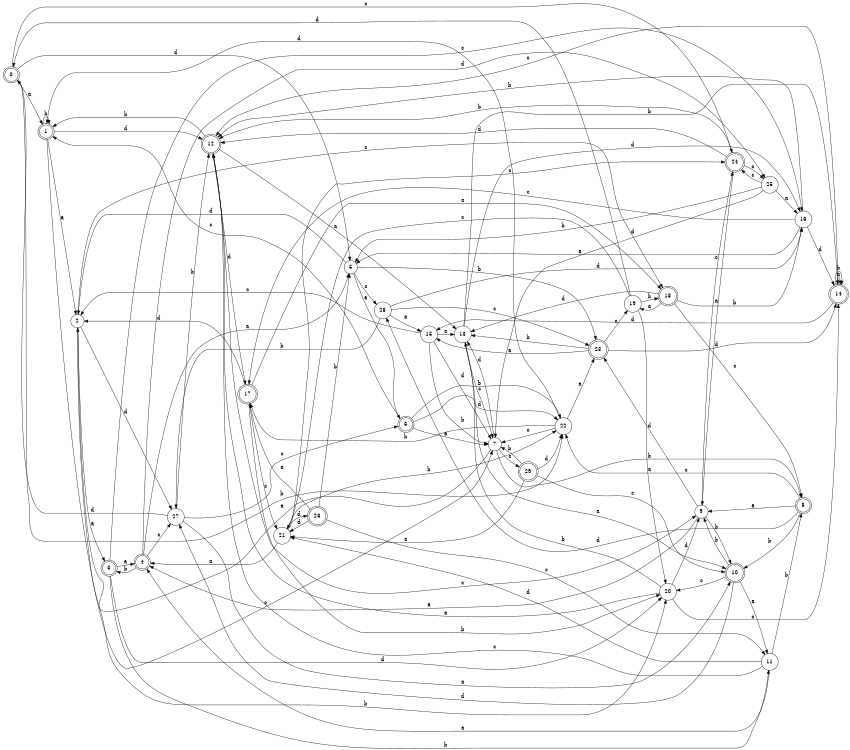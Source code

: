 digraph n24_6 {
__start0 [label="" shape="none"];

rankdir=LR;
size="8,5";

s0 [style="rounded,filled", color="black", fillcolor="white" shape="doublecircle", label="0"];
s1 [style="rounded,filled", color="black", fillcolor="white" shape="doublecircle", label="1"];
s2 [style="filled", color="black", fillcolor="white" shape="circle", label="2"];
s3 [style="rounded,filled", color="black", fillcolor="white" shape="doublecircle", label="3"];
s4 [style="rounded,filled", color="black", fillcolor="white" shape="doublecircle", label="4"];
s5 [style="filled", color="black", fillcolor="white" shape="circle", label="5"];
s6 [style="rounded,filled", color="black", fillcolor="white" shape="doublecircle", label="6"];
s7 [style="filled", color="black", fillcolor="white" shape="circle", label="7"];
s8 [style="rounded,filled", color="black", fillcolor="white" shape="doublecircle", label="8"];
s9 [style="filled", color="black", fillcolor="white" shape="circle", label="9"];
s10 [style="rounded,filled", color="black", fillcolor="white" shape="doublecircle", label="10"];
s11 [style="filled", color="black", fillcolor="white" shape="circle", label="11"];
s12 [style="rounded,filled", color="black", fillcolor="white" shape="doublecircle", label="12"];
s13 [style="filled", color="black", fillcolor="white" shape="circle", label="13"];
s14 [style="rounded,filled", color="black", fillcolor="white" shape="doublecircle", label="14"];
s15 [style="filled", color="black", fillcolor="white" shape="circle", label="15"];
s16 [style="filled", color="black", fillcolor="white" shape="circle", label="16"];
s17 [style="rounded,filled", color="black", fillcolor="white" shape="doublecircle", label="17"];
s18 [style="rounded,filled", color="black", fillcolor="white" shape="doublecircle", label="18"];
s19 [style="filled", color="black", fillcolor="white" shape="circle", label="19"];
s20 [style="filled", color="black", fillcolor="white" shape="circle", label="20"];
s21 [style="filled", color="black", fillcolor="white" shape="circle", label="21"];
s22 [style="filled", color="black", fillcolor="white" shape="circle", label="22"];
s23 [style="rounded,filled", color="black", fillcolor="white" shape="doublecircle", label="23"];
s24 [style="rounded,filled", color="black", fillcolor="white" shape="doublecircle", label="24"];
s25 [style="filled", color="black", fillcolor="white" shape="circle", label="25"];
s26 [style="rounded,filled", color="black", fillcolor="white" shape="doublecircle", label="26"];
s27 [style="filled", color="black", fillcolor="white" shape="circle", label="27"];
s28 [style="filled", color="black", fillcolor="white" shape="circle", label="28"];
s29 [style="rounded,filled", color="black", fillcolor="white" shape="doublecircle", label="29"];
s0 -> s1 [label="a"];
s0 -> s22 [label="b"];
s0 -> s24 [label="c"];
s0 -> s5 [label="d"];
s1 -> s2 [label="a"];
s1 -> s1 [label="b"];
s1 -> s7 [label="c"];
s1 -> s12 [label="d"];
s2 -> s3 [label="a"];
s2 -> s20 [label="b"];
s2 -> s18 [label="c"];
s2 -> s27 [label="d"];
s3 -> s4 [label="a"];
s3 -> s11 [label="b"];
s3 -> s16 [label="c"];
s3 -> s20 [label="d"];
s4 -> s5 [label="a"];
s4 -> s3 [label="b"];
s4 -> s27 [label="c"];
s4 -> s25 [label="d"];
s5 -> s6 [label="a"];
s5 -> s23 [label="b"];
s5 -> s28 [label="c"];
s5 -> s2 [label="d"];
s6 -> s7 [label="a"];
s6 -> s22 [label="b"];
s6 -> s1 [label="c"];
s6 -> s22 [label="d"];
s7 -> s2 [label="a"];
s7 -> s8 [label="b"];
s7 -> s29 [label="c"];
s7 -> s13 [label="d"];
s8 -> s9 [label="a"];
s8 -> s10 [label="b"];
s8 -> s22 [label="c"];
s8 -> s28 [label="d"];
s9 -> s4 [label="a"];
s9 -> s10 [label="b"];
s9 -> s24 [label="c"];
s9 -> s23 [label="d"];
s10 -> s11 [label="a"];
s10 -> s9 [label="b"];
s10 -> s20 [label="c"];
s10 -> s27 [label="d"];
s11 -> s4 [label="a"];
s11 -> s8 [label="b"];
s11 -> s12 [label="c"];
s11 -> s21 [label="d"];
s12 -> s13 [label="a"];
s12 -> s1 [label="b"];
s12 -> s9 [label="c"];
s12 -> s17 [label="d"];
s13 -> s10 [label="a"];
s13 -> s14 [label="b"];
s13 -> s7 [label="c"];
s13 -> s16 [label="d"];
s14 -> s14 [label="a"];
s14 -> s14 [label="b"];
s14 -> s12 [label="c"];
s14 -> s15 [label="d"];
s15 -> s13 [label="a"];
s15 -> s7 [label="b"];
s15 -> s2 [label="c"];
s15 -> s7 [label="d"];
s16 -> s5 [label="a"];
s16 -> s12 [label="b"];
s16 -> s17 [label="c"];
s16 -> s14 [label="d"];
s17 -> s18 [label="a"];
s17 -> s20 [label="b"];
s17 -> s21 [label="c"];
s17 -> s2 [label="d"];
s18 -> s19 [label="a"];
s18 -> s16 [label="b"];
s18 -> s8 [label="c"];
s18 -> s13 [label="d"];
s19 -> s20 [label="a"];
s19 -> s18 [label="b"];
s19 -> s21 [label="c"];
s19 -> s0 [label="d"];
s20 -> s12 [label="a"];
s20 -> s13 [label="b"];
s20 -> s14 [label="c"];
s20 -> s9 [label="d"];
s21 -> s4 [label="a"];
s21 -> s22 [label="b"];
s21 -> s24 [label="c"];
s21 -> s26 [label="d"];
s22 -> s23 [label="a"];
s22 -> s17 [label="b"];
s22 -> s7 [label="c"];
s22 -> s1 [label="d"];
s23 -> s15 [label="a"];
s23 -> s13 [label="b"];
s23 -> s19 [label="c"];
s23 -> s14 [label="d"];
s24 -> s9 [label="a"];
s24 -> s12 [label="b"];
s24 -> s25 [label="c"];
s24 -> s12 [label="d"];
s25 -> s16 [label="a"];
s25 -> s5 [label="b"];
s25 -> s24 [label="c"];
s25 -> s7 [label="d"];
s26 -> s17 [label="a"];
s26 -> s5 [label="b"];
s26 -> s11 [label="c"];
s26 -> s21 [label="d"];
s27 -> s10 [label="a"];
s27 -> s12 [label="b"];
s27 -> s6 [label="c"];
s27 -> s0 [label="d"];
s28 -> s15 [label="a"];
s28 -> s27 [label="b"];
s28 -> s23 [label="c"];
s28 -> s16 [label="d"];
s29 -> s21 [label="a"];
s29 -> s7 [label="b"];
s29 -> s10 [label="c"];
s29 -> s22 [label="d"];

}